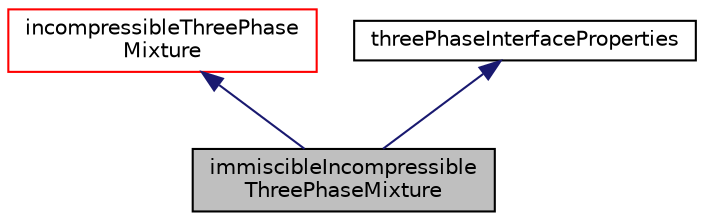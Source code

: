 digraph "immiscibleIncompressibleThreePhaseMixture"
{
  bgcolor="transparent";
  edge [fontname="Helvetica",fontsize="10",labelfontname="Helvetica",labelfontsize="10"];
  node [fontname="Helvetica",fontsize="10",shape=record];
  Node1 [label="immiscibleIncompressible\lThreePhaseMixture",height=0.2,width=0.4,color="black", fillcolor="grey75", style="filled", fontcolor="black"];
  Node2 -> Node1 [dir="back",color="midnightblue",fontsize="10",style="solid",fontname="Helvetica"];
  Node2 [label="incompressibleThreePhase\lMixture",height=0.2,width=0.4,color="red",URL="$a01046.html"];
  Node3 -> Node1 [dir="back",color="midnightblue",fontsize="10",style="solid",fontname="Helvetica"];
  Node3 [label="threePhaseInterfaceProperties",height=0.2,width=0.4,color="black",URL="$a02604.html",tooltip="Properties to aid interFoam : 1. Correct the alpha boundary condition for dynamic contact angle..."];
}

